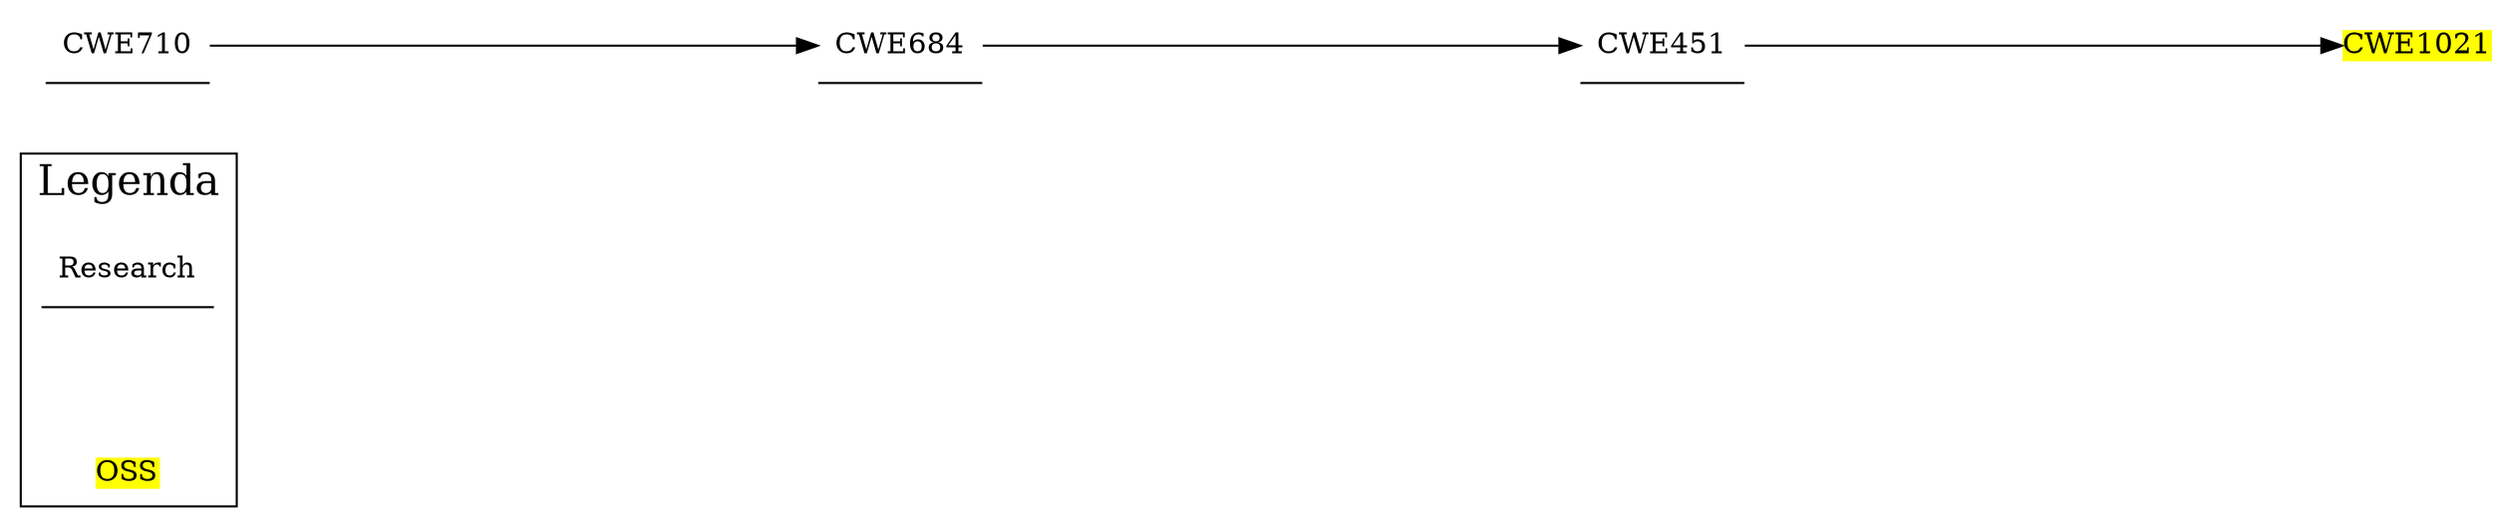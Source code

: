 digraph "Family Tree" {
	graph [nodesep=1 rankdir=LR ranksep=4 splines=true]
	subgraph clusterA {
		node [shape=plaintext]
		label=Legenda
		fontsize=20
		Research [label=Research color=black fillcolor=white shape=underline style=filled]
		OSS [label=OSS color=black fillcolor=yellow shape=plain style=filled]
	}
	CWE710 [label=CWE710 color=black fillcolor=white shape=underline style=filled]
	CWE684 [label=CWE684 color=black fillcolor=white shape=underline style=filled]
	CWE451 [label=CWE451 color=black fillcolor=white shape=underline style=filled]
	CWE1021 [label=CWE1021 color=black fillcolor=yellow shape=plain style=filled]
	CWE710 -> CWE684
	CWE684 -> CWE451
	CWE451 -> CWE1021
}
